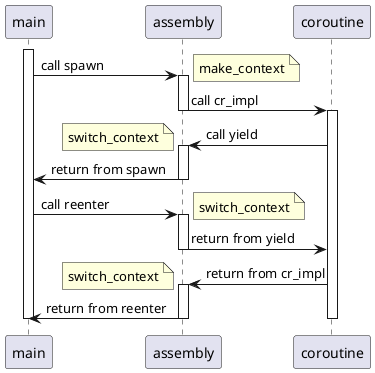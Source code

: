 @startuml

activate main
main -> assembly : call spawn 
note right: make_context
activate assembly 
assembly -> coroutine : call cr_impl
deactivate assembly
activate coroutine
coroutine -> assembly : call yield 
note left: switch_context
activate assembly

assembly -> main : return from spawn
deactivate assembly

main -> assembly : call reenter
note right: switch_context

activate assembly 
assembly -> coroutine : return from yield
deactivate assembly
coroutine -> assembly : return from cr_impl
note left: switch_context

activate assembly
assembly -> main : return from reenter

deactivate assembly
deactivate coroutine
deactivate main


@enduml